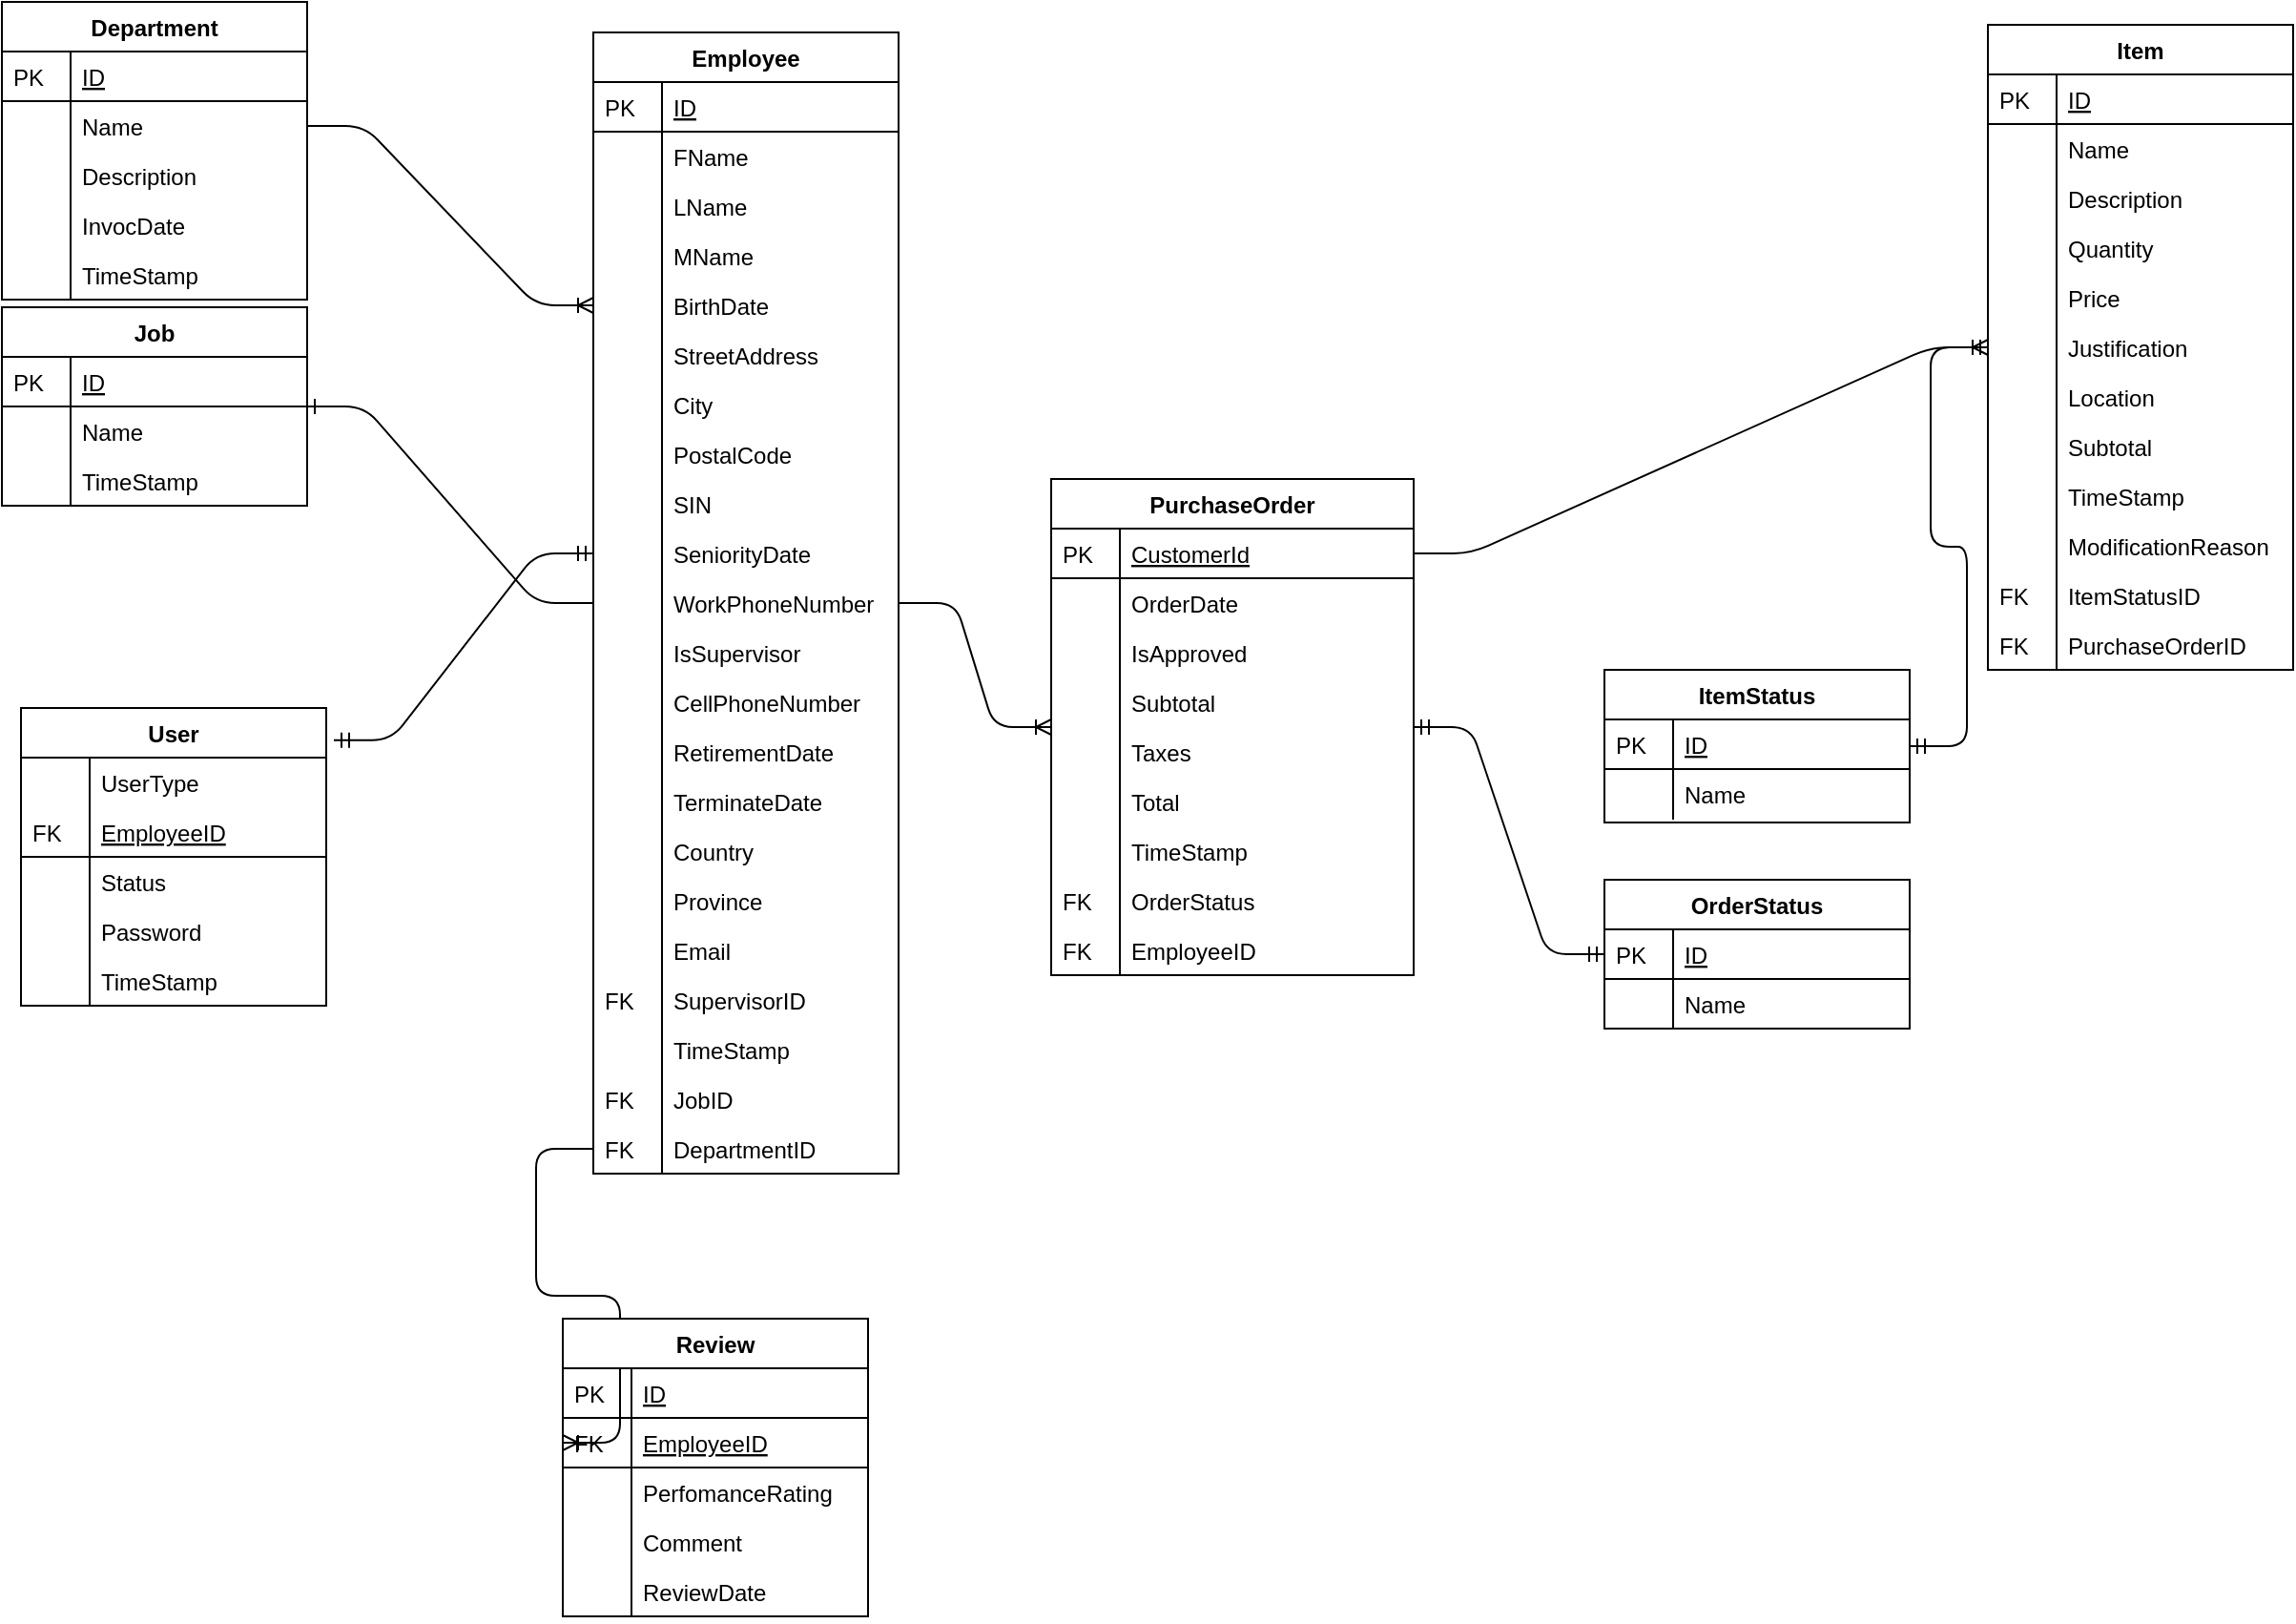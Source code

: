 <mxfile version="13.0.4" type="device"><diagram id="C5RBs43oDa-KdzZeNtuy" name="Page-1"><mxGraphModel dx="1449" dy="710" grid="1" gridSize="10" guides="1" tooltips="1" connect="1" arrows="1" fold="1" page="1" pageScale="1" pageWidth="827" pageHeight="1169" math="0" shadow="0"><root><mxCell id="WIyWlLk6GJQsqaUBKTNV-0"/><mxCell id="WIyWlLk6GJQsqaUBKTNV-1" parent="WIyWlLk6GJQsqaUBKTNV-0"/><mxCell id="Gl-trujTlCYPWBUD3qD5-70" value="ItemStatus" style="swimlane;fontStyle=1;childLayout=stackLayout;horizontal=1;startSize=26;horizontalStack=0;resizeParent=1;resizeLast=0;collapsible=1;marginBottom=0;rounded=0;shadow=0;strokeWidth=1;" parent="WIyWlLk6GJQsqaUBKTNV-1" vertex="1"><mxGeometry x="880" y="350" width="160" height="80" as="geometry"><mxRectangle x="20" y="80" width="160" height="26" as="alternateBounds"/></mxGeometry></mxCell><mxCell id="Gl-trujTlCYPWBUD3qD5-71" value="ID" style="shape=partialRectangle;top=0;left=0;right=0;bottom=1;align=left;verticalAlign=top;fillColor=none;spacingLeft=40;spacingRight=4;overflow=hidden;rotatable=0;points=[[0,0.5],[1,0.5]];portConstraint=eastwest;dropTarget=0;rounded=0;shadow=0;strokeWidth=1;fontStyle=4" parent="Gl-trujTlCYPWBUD3qD5-70" vertex="1"><mxGeometry y="26" width="160" height="26" as="geometry"/></mxCell><mxCell id="Gl-trujTlCYPWBUD3qD5-72" value="PK" style="shape=partialRectangle;top=0;left=0;bottom=0;fillColor=none;align=left;verticalAlign=top;spacingLeft=4;spacingRight=4;overflow=hidden;rotatable=0;points=[];portConstraint=eastwest;part=1;" parent="Gl-trujTlCYPWBUD3qD5-71" vertex="1" connectable="0"><mxGeometry width="36" height="26" as="geometry"/></mxCell><mxCell id="Gl-trujTlCYPWBUD3qD5-73" value="Name" style="shape=partialRectangle;top=0;left=0;right=0;bottom=0;align=left;verticalAlign=top;fillColor=none;spacingLeft=40;spacingRight=4;overflow=hidden;rotatable=0;points=[[0,0.5],[1,0.5]];portConstraint=eastwest;dropTarget=0;rounded=0;shadow=0;strokeWidth=1;" parent="Gl-trujTlCYPWBUD3qD5-70" vertex="1"><mxGeometry y="52" width="160" height="26" as="geometry"/></mxCell><mxCell id="Gl-trujTlCYPWBUD3qD5-74" value="" style="shape=partialRectangle;top=0;left=0;bottom=0;fillColor=none;align=left;verticalAlign=top;spacingLeft=4;spacingRight=4;overflow=hidden;rotatable=0;points=[];portConstraint=eastwest;part=1;" parent="Gl-trujTlCYPWBUD3qD5-73" vertex="1" connectable="0"><mxGeometry width="36" height="26" as="geometry"/></mxCell><mxCell id="Gl-trujTlCYPWBUD3qD5-75" value="OrderStatus" style="swimlane;fontStyle=1;childLayout=stackLayout;horizontal=1;startSize=26;horizontalStack=0;resizeParent=1;resizeLast=0;collapsible=1;marginBottom=0;rounded=0;shadow=0;strokeWidth=1;" parent="WIyWlLk6GJQsqaUBKTNV-1" vertex="1"><mxGeometry x="880" y="460" width="160" height="78" as="geometry"><mxRectangle x="20" y="80" width="160" height="26" as="alternateBounds"/></mxGeometry></mxCell><mxCell id="Gl-trujTlCYPWBUD3qD5-76" value="ID" style="shape=partialRectangle;top=0;left=0;right=0;bottom=1;align=left;verticalAlign=top;fillColor=none;spacingLeft=40;spacingRight=4;overflow=hidden;rotatable=0;points=[[0,0.5],[1,0.5]];portConstraint=eastwest;dropTarget=0;rounded=0;shadow=0;strokeWidth=1;fontStyle=4" parent="Gl-trujTlCYPWBUD3qD5-75" vertex="1"><mxGeometry y="26" width="160" height="26" as="geometry"/></mxCell><mxCell id="Gl-trujTlCYPWBUD3qD5-77" value="PK" style="shape=partialRectangle;top=0;left=0;bottom=0;fillColor=none;align=left;verticalAlign=top;spacingLeft=4;spacingRight=4;overflow=hidden;rotatable=0;points=[];portConstraint=eastwest;part=1;" parent="Gl-trujTlCYPWBUD3qD5-76" vertex="1" connectable="0"><mxGeometry width="36" height="26" as="geometry"/></mxCell><mxCell id="Gl-trujTlCYPWBUD3qD5-78" value="Name" style="shape=partialRectangle;top=0;left=0;right=0;bottom=0;align=left;verticalAlign=top;fillColor=none;spacingLeft=40;spacingRight=4;overflow=hidden;rotatable=0;points=[[0,0.5],[1,0.5]];portConstraint=eastwest;dropTarget=0;rounded=0;shadow=0;strokeWidth=1;" parent="Gl-trujTlCYPWBUD3qD5-75" vertex="1"><mxGeometry y="52" width="160" height="26" as="geometry"/></mxCell><mxCell id="Gl-trujTlCYPWBUD3qD5-79" value="" style="shape=partialRectangle;top=0;left=0;bottom=0;fillColor=none;align=left;verticalAlign=top;spacingLeft=4;spacingRight=4;overflow=hidden;rotatable=0;points=[];portConstraint=eastwest;part=1;" parent="Gl-trujTlCYPWBUD3qD5-78" vertex="1" connectable="0"><mxGeometry width="36" height="26" as="geometry"/></mxCell><mxCell id="Gl-trujTlCYPWBUD3qD5-93" value="" style="edgeStyle=entityRelationEdgeStyle;fontSize=12;html=1;endArrow=ERone;endFill=1;" parent="WIyWlLk6GJQsqaUBKTNV-1" source="zkfFHV4jXpPFQw0GAbJ--51" target="Gl-trujTlCYPWBUD3qD5-0" edge="1"><mxGeometry width="100" height="100" relative="1" as="geometry"><mxPoint x="170" y="290" as="sourcePoint"/><mxPoint x="270" y="190" as="targetPoint"/></mxGeometry></mxCell><mxCell id="Gl-trujTlCYPWBUD3qD5-94" value="" style="edgeStyle=entityRelationEdgeStyle;fontSize=12;html=1;endArrow=ERoneToMany;entryX=0;entryY=0.5;entryDx=0;entryDy=0;" parent="WIyWlLk6GJQsqaUBKTNV-1" source="Gl-trujTlCYPWBUD3qD5-8" target="Gl-trujTlCYPWBUD3qD5-25" edge="1"><mxGeometry width="100" height="100" relative="1" as="geometry"><mxPoint x="200" y="177" as="sourcePoint"/><mxPoint x="341.421" y="77" as="targetPoint"/></mxGeometry></mxCell><mxCell id="Gl-trujTlCYPWBUD3qD5-95" value="" style="edgeStyle=entityRelationEdgeStyle;fontSize=12;html=1;endArrow=ERmandOne;startArrow=ERmandOne;" parent="WIyWlLk6GJQsqaUBKTNV-1" source="Gl-trujTlCYPWBUD3qD5-10" target="Gl-trujTlCYPWBUD3qD5-75" edge="1"><mxGeometry width="100" height="100" relative="1" as="geometry"><mxPoint x="680" y="370" as="sourcePoint"/><mxPoint x="780" y="270" as="targetPoint"/></mxGeometry></mxCell><mxCell id="Gl-trujTlCYPWBUD3qD5-96" value="" style="edgeStyle=entityRelationEdgeStyle;fontSize=12;html=1;endArrow=ERmandOne;startArrow=ERmandOne;" parent="WIyWlLk6GJQsqaUBKTNV-1" source="Gl-trujTlCYPWBUD3qD5-15" target="Gl-trujTlCYPWBUD3qD5-70" edge="1"><mxGeometry width="100" height="100" relative="1" as="geometry"><mxPoint x="740" y="180" as="sourcePoint"/><mxPoint x="840" y="274" as="targetPoint"/></mxGeometry></mxCell><mxCell id="Gl-trujTlCYPWBUD3qD5-97" value="" style="edgeStyle=entityRelationEdgeStyle;fontSize=12;html=1;endArrow=ERoneToMany;exitX=1;exitY=0.5;exitDx=0;exitDy=0;" parent="WIyWlLk6GJQsqaUBKTNV-1" source="Gl-trujTlCYPWBUD3qD5-11" target="Gl-trujTlCYPWBUD3qD5-15" edge="1"><mxGeometry width="100" height="100" relative="1" as="geometry"><mxPoint x="680" y="370" as="sourcePoint"/><mxPoint x="780" y="270" as="targetPoint"/></mxGeometry></mxCell><mxCell id="Gl-trujTlCYPWBUD3qD5-10" value="PurchaseOrder" style="swimlane;fontStyle=1;childLayout=stackLayout;horizontal=1;startSize=26;horizontalStack=0;resizeParent=1;resizeLast=0;collapsible=1;marginBottom=0;rounded=0;shadow=0;strokeWidth=1;" parent="WIyWlLk6GJQsqaUBKTNV-1" vertex="1"><mxGeometry x="590" y="250" width="190" height="260" as="geometry"><mxRectangle x="20" y="80" width="160" height="26" as="alternateBounds"/></mxGeometry></mxCell><mxCell id="Gl-trujTlCYPWBUD3qD5-11" value="CustomerId" style="shape=partialRectangle;top=0;left=0;right=0;bottom=1;align=left;verticalAlign=top;fillColor=none;spacingLeft=40;spacingRight=4;overflow=hidden;rotatable=0;points=[[0,0.5],[1,0.5]];portConstraint=eastwest;dropTarget=0;rounded=0;shadow=0;strokeWidth=1;fontStyle=4" parent="Gl-trujTlCYPWBUD3qD5-10" vertex="1"><mxGeometry y="26" width="190" height="26" as="geometry"/></mxCell><mxCell id="Gl-trujTlCYPWBUD3qD5-12" value="PK" style="shape=partialRectangle;top=0;left=0;bottom=0;fillColor=none;align=left;verticalAlign=top;spacingLeft=4;spacingRight=4;overflow=hidden;rotatable=0;points=[];portConstraint=eastwest;part=1;" parent="Gl-trujTlCYPWBUD3qD5-11" vertex="1" connectable="0"><mxGeometry width="36" height="26" as="geometry"/></mxCell><mxCell id="Gl-trujTlCYPWBUD3qD5-13" value="OrderDate" style="shape=partialRectangle;top=0;left=0;right=0;bottom=0;align=left;verticalAlign=top;fillColor=none;spacingLeft=40;spacingRight=4;overflow=hidden;rotatable=0;points=[[0,0.5],[1,0.5]];portConstraint=eastwest;dropTarget=0;rounded=0;shadow=0;strokeWidth=1;" parent="Gl-trujTlCYPWBUD3qD5-10" vertex="1"><mxGeometry y="52" width="190" height="26" as="geometry"/></mxCell><mxCell id="Gl-trujTlCYPWBUD3qD5-14" value="" style="shape=partialRectangle;top=0;left=0;bottom=0;fillColor=none;align=left;verticalAlign=top;spacingLeft=4;spacingRight=4;overflow=hidden;rotatable=0;points=[];portConstraint=eastwest;part=1;" parent="Gl-trujTlCYPWBUD3qD5-13" vertex="1" connectable="0"><mxGeometry width="36" height="26" as="geometry"/></mxCell><mxCell id="Gl-trujTlCYPWBUD3qD5-80" value="IsApproved" style="shape=partialRectangle;top=0;left=0;right=0;bottom=0;align=left;verticalAlign=top;fillColor=none;spacingLeft=40;spacingRight=4;overflow=hidden;rotatable=0;points=[[0,0.5],[1,0.5]];portConstraint=eastwest;dropTarget=0;rounded=0;shadow=0;strokeWidth=1;" parent="Gl-trujTlCYPWBUD3qD5-10" vertex="1"><mxGeometry y="78" width="190" height="26" as="geometry"/></mxCell><mxCell id="Gl-trujTlCYPWBUD3qD5-81" value="" style="shape=partialRectangle;top=0;left=0;bottom=0;fillColor=none;align=left;verticalAlign=top;spacingLeft=4;spacingRight=4;overflow=hidden;rotatable=0;points=[];portConstraint=eastwest;part=1;" parent="Gl-trujTlCYPWBUD3qD5-80" vertex="1" connectable="0"><mxGeometry width="36" height="26" as="geometry"/></mxCell><mxCell id="Gl-trujTlCYPWBUD3qD5-84" value="Subtotal" style="shape=partialRectangle;top=0;left=0;right=0;bottom=0;align=left;verticalAlign=top;fillColor=none;spacingLeft=40;spacingRight=4;overflow=hidden;rotatable=0;points=[[0,0.5],[1,0.5]];portConstraint=eastwest;dropTarget=0;rounded=0;shadow=0;strokeWidth=1;" parent="Gl-trujTlCYPWBUD3qD5-10" vertex="1"><mxGeometry y="104" width="190" height="26" as="geometry"/></mxCell><mxCell id="Gl-trujTlCYPWBUD3qD5-85" value="" style="shape=partialRectangle;top=0;left=0;bottom=0;fillColor=none;align=left;verticalAlign=top;spacingLeft=4;spacingRight=4;overflow=hidden;rotatable=0;points=[];portConstraint=eastwest;part=1;" parent="Gl-trujTlCYPWBUD3qD5-84" vertex="1" connectable="0"><mxGeometry width="36" height="26" as="geometry"/></mxCell><mxCell id="Gl-trujTlCYPWBUD3qD5-86" value="Taxes" style="shape=partialRectangle;top=0;left=0;right=0;bottom=0;align=left;verticalAlign=top;fillColor=none;spacingLeft=40;spacingRight=4;overflow=hidden;rotatable=0;points=[[0,0.5],[1,0.5]];portConstraint=eastwest;dropTarget=0;rounded=0;shadow=0;strokeWidth=1;" parent="Gl-trujTlCYPWBUD3qD5-10" vertex="1"><mxGeometry y="130" width="190" height="26" as="geometry"/></mxCell><mxCell id="Gl-trujTlCYPWBUD3qD5-87" value="" style="shape=partialRectangle;top=0;left=0;bottom=0;fillColor=none;align=left;verticalAlign=top;spacingLeft=4;spacingRight=4;overflow=hidden;rotatable=0;points=[];portConstraint=eastwest;part=1;" parent="Gl-trujTlCYPWBUD3qD5-86" vertex="1" connectable="0"><mxGeometry width="36" height="26" as="geometry"/></mxCell><mxCell id="Gl-trujTlCYPWBUD3qD5-88" value="Total" style="shape=partialRectangle;top=0;left=0;right=0;bottom=0;align=left;verticalAlign=top;fillColor=none;spacingLeft=40;spacingRight=4;overflow=hidden;rotatable=0;points=[[0,0.5],[1,0.5]];portConstraint=eastwest;dropTarget=0;rounded=0;shadow=0;strokeWidth=1;" parent="Gl-trujTlCYPWBUD3qD5-10" vertex="1"><mxGeometry y="156" width="190" height="26" as="geometry"/></mxCell><mxCell id="Gl-trujTlCYPWBUD3qD5-89" value="" style="shape=partialRectangle;top=0;left=0;bottom=0;fillColor=none;align=left;verticalAlign=top;spacingLeft=4;spacingRight=4;overflow=hidden;rotatable=0;points=[];portConstraint=eastwest;part=1;" parent="Gl-trujTlCYPWBUD3qD5-88" vertex="1" connectable="0"><mxGeometry width="36" height="26" as="geometry"/></mxCell><mxCell id="E5X8WwoaXB253tPV0UPE-10" value="TimeStamp" style="shape=partialRectangle;top=0;left=0;right=0;bottom=0;align=left;verticalAlign=top;fillColor=none;spacingLeft=40;spacingRight=4;overflow=hidden;rotatable=0;points=[[0,0.5],[1,0.5]];portConstraint=eastwest;dropTarget=0;rounded=0;shadow=0;strokeWidth=1;" parent="Gl-trujTlCYPWBUD3qD5-10" vertex="1"><mxGeometry y="182" width="190" height="26" as="geometry"/></mxCell><mxCell id="E5X8WwoaXB253tPV0UPE-11" value="" style="shape=partialRectangle;top=0;left=0;bottom=0;fillColor=none;align=left;verticalAlign=top;spacingLeft=4;spacingRight=4;overflow=hidden;rotatable=0;points=[];portConstraint=eastwest;part=1;" parent="E5X8WwoaXB253tPV0UPE-10" vertex="1" connectable="0"><mxGeometry width="36" height="26" as="geometry"/></mxCell><mxCell id="Gl-trujTlCYPWBUD3qD5-82" value="OrderStatus" style="shape=partialRectangle;top=0;left=0;right=0;bottom=0;align=left;verticalAlign=top;fillColor=none;spacingLeft=40;spacingRight=4;overflow=hidden;rotatable=0;points=[[0,0.5],[1,0.5]];portConstraint=eastwest;dropTarget=0;rounded=0;shadow=0;strokeWidth=1;" parent="Gl-trujTlCYPWBUD3qD5-10" vertex="1"><mxGeometry y="208" width="190" height="26" as="geometry"/></mxCell><mxCell id="Gl-trujTlCYPWBUD3qD5-83" value="FK" style="shape=partialRectangle;top=0;left=0;bottom=0;fillColor=none;align=left;verticalAlign=top;spacingLeft=4;spacingRight=4;overflow=hidden;rotatable=0;points=[];portConstraint=eastwest;part=1;" parent="Gl-trujTlCYPWBUD3qD5-82" vertex="1" connectable="0"><mxGeometry width="36" height="26" as="geometry"/></mxCell><mxCell id="E5X8WwoaXB253tPV0UPE-19" value="EmployeeID" style="shape=partialRectangle;top=0;left=0;right=0;bottom=0;align=left;verticalAlign=top;fillColor=none;spacingLeft=40;spacingRight=4;overflow=hidden;rotatable=0;points=[[0,0.5],[1,0.5]];portConstraint=eastwest;dropTarget=0;rounded=0;shadow=0;strokeWidth=1;" parent="Gl-trujTlCYPWBUD3qD5-10" vertex="1"><mxGeometry y="234" width="190" height="26" as="geometry"/></mxCell><mxCell id="E5X8WwoaXB253tPV0UPE-20" value="FK" style="shape=partialRectangle;top=0;left=0;bottom=0;fillColor=none;align=left;verticalAlign=top;spacingLeft=4;spacingRight=4;overflow=hidden;rotatable=0;points=[];portConstraint=eastwest;part=1;" parent="E5X8WwoaXB253tPV0UPE-19" vertex="1" connectable="0"><mxGeometry width="36" height="26" as="geometry"/></mxCell><mxCell id="Gl-trujTlCYPWBUD3qD5-100" value="User" style="swimlane;fontStyle=1;childLayout=stackLayout;horizontal=1;startSize=26;horizontalStack=0;resizeParent=1;resizeLast=0;collapsible=1;marginBottom=0;rounded=0;shadow=0;strokeWidth=1;" parent="WIyWlLk6GJQsqaUBKTNV-1" vertex="1"><mxGeometry x="50" y="370" width="160" height="156" as="geometry"><mxRectangle x="20" y="80" width="160" height="26" as="alternateBounds"/></mxGeometry></mxCell><mxCell id="Gl-trujTlCYPWBUD3qD5-103" value="UserType" style="shape=partialRectangle;top=0;left=0;right=0;bottom=0;align=left;verticalAlign=top;fillColor=none;spacingLeft=40;spacingRight=4;overflow=hidden;rotatable=0;points=[[0,0.5],[1,0.5]];portConstraint=eastwest;dropTarget=0;rounded=0;shadow=0;strokeWidth=1;" parent="Gl-trujTlCYPWBUD3qD5-100" vertex="1"><mxGeometry y="26" width="160" height="26" as="geometry"/></mxCell><mxCell id="Gl-trujTlCYPWBUD3qD5-104" value="" style="shape=partialRectangle;top=0;left=0;bottom=0;fillColor=none;align=left;verticalAlign=top;spacingLeft=4;spacingRight=4;overflow=hidden;rotatable=0;points=[];portConstraint=eastwest;part=1;" parent="Gl-trujTlCYPWBUD3qD5-103" vertex="1" connectable="0"><mxGeometry width="36" height="26" as="geometry"/></mxCell><mxCell id="Gl-trujTlCYPWBUD3qD5-101" value="EmployeeID" style="shape=partialRectangle;top=0;left=0;right=0;bottom=1;align=left;verticalAlign=top;fillColor=none;spacingLeft=40;spacingRight=4;overflow=hidden;rotatable=0;points=[[0,0.5],[1,0.5]];portConstraint=eastwest;dropTarget=0;rounded=0;shadow=0;strokeWidth=1;fontStyle=4" parent="Gl-trujTlCYPWBUD3qD5-100" vertex="1"><mxGeometry y="52" width="160" height="26" as="geometry"/></mxCell><mxCell id="Gl-trujTlCYPWBUD3qD5-102" value="FK" style="shape=partialRectangle;top=0;left=0;bottom=0;fillColor=none;align=left;verticalAlign=top;spacingLeft=4;spacingRight=4;overflow=hidden;rotatable=0;points=[];portConstraint=eastwest;part=1;" parent="Gl-trujTlCYPWBUD3qD5-101" vertex="1" connectable="0"><mxGeometry width="36" height="26" as="geometry"/></mxCell><mxCell id="Gl-trujTlCYPWBUD3qD5-105" value="Status" style="shape=partialRectangle;top=0;left=0;right=0;bottom=0;align=left;verticalAlign=top;fillColor=none;spacingLeft=40;spacingRight=4;overflow=hidden;rotatable=0;points=[[0,0.5],[1,0.5]];portConstraint=eastwest;dropTarget=0;rounded=0;shadow=0;strokeWidth=1;" parent="Gl-trujTlCYPWBUD3qD5-100" vertex="1"><mxGeometry y="78" width="160" height="26" as="geometry"/></mxCell><mxCell id="Gl-trujTlCYPWBUD3qD5-106" value="" style="shape=partialRectangle;top=0;left=0;bottom=0;fillColor=none;align=left;verticalAlign=top;spacingLeft=4;spacingRight=4;overflow=hidden;rotatable=0;points=[];portConstraint=eastwest;part=1;" parent="Gl-trujTlCYPWBUD3qD5-105" vertex="1" connectable="0"><mxGeometry width="36" height="26" as="geometry"/></mxCell><mxCell id="Gl-trujTlCYPWBUD3qD5-107" value="Password" style="shape=partialRectangle;top=0;left=0;right=0;bottom=0;align=left;verticalAlign=top;fillColor=none;spacingLeft=40;spacingRight=4;overflow=hidden;rotatable=0;points=[[0,0.5],[1,0.5]];portConstraint=eastwest;dropTarget=0;rounded=0;shadow=0;strokeWidth=1;" parent="Gl-trujTlCYPWBUD3qD5-100" vertex="1"><mxGeometry y="104" width="160" height="26" as="geometry"/></mxCell><mxCell id="Gl-trujTlCYPWBUD3qD5-108" value="" style="shape=partialRectangle;top=0;left=0;bottom=0;fillColor=none;align=left;verticalAlign=top;spacingLeft=4;spacingRight=4;overflow=hidden;rotatable=0;points=[];portConstraint=eastwest;part=1;" parent="Gl-trujTlCYPWBUD3qD5-107" vertex="1" connectable="0"><mxGeometry width="36" height="26" as="geometry"/></mxCell><mxCell id="E5X8WwoaXB253tPV0UPE-4" value="TimeStamp" style="shape=partialRectangle;top=0;left=0;right=0;bottom=0;align=left;verticalAlign=top;fillColor=none;spacingLeft=40;spacingRight=4;overflow=hidden;rotatable=0;points=[[0,0.5],[1,0.5]];portConstraint=eastwest;dropTarget=0;rounded=0;shadow=0;strokeWidth=1;" parent="Gl-trujTlCYPWBUD3qD5-100" vertex="1"><mxGeometry y="130" width="160" height="26" as="geometry"/></mxCell><mxCell id="E5X8WwoaXB253tPV0UPE-5" value="" style="shape=partialRectangle;top=0;left=0;bottom=0;fillColor=none;align=left;verticalAlign=top;spacingLeft=4;spacingRight=4;overflow=hidden;rotatable=0;points=[];portConstraint=eastwest;part=1;" parent="E5X8WwoaXB253tPV0UPE-4" vertex="1" connectable="0"><mxGeometry width="36" height="26" as="geometry"/></mxCell><mxCell id="Gl-trujTlCYPWBUD3qD5-119" value="" style="edgeStyle=entityRelationEdgeStyle;fontSize=12;html=1;endArrow=ERmandOne;startArrow=ERmandOne;exitX=1.025;exitY=0.108;exitDx=0;exitDy=0;entryX=0;entryY=0.5;entryDx=0;entryDy=0;exitPerimeter=0;" parent="WIyWlLk6GJQsqaUBKTNV-1" source="Gl-trujTlCYPWBUD3qD5-100" target="Gl-trujTlCYPWBUD3qD5-35" edge="1"><mxGeometry width="100" height="100" relative="1" as="geometry"><mxPoint x="410" y="370" as="sourcePoint"/><mxPoint x="510" y="270" as="targetPoint"/></mxGeometry></mxCell><mxCell id="Gl-trujTlCYPWBUD3qD5-5" value="Department" style="swimlane;fontStyle=1;childLayout=stackLayout;horizontal=1;startSize=26;horizontalStack=0;resizeParent=1;resizeLast=0;collapsible=1;marginBottom=0;rounded=0;shadow=0;strokeWidth=1;" parent="WIyWlLk6GJQsqaUBKTNV-1" vertex="1"><mxGeometry x="40" width="160" height="156" as="geometry"><mxRectangle x="20" y="80" width="160" height="26" as="alternateBounds"/></mxGeometry></mxCell><mxCell id="Gl-trujTlCYPWBUD3qD5-6" value="ID" style="shape=partialRectangle;top=0;left=0;right=0;bottom=1;align=left;verticalAlign=top;fillColor=none;spacingLeft=40;spacingRight=4;overflow=hidden;rotatable=0;points=[[0,0.5],[1,0.5]];portConstraint=eastwest;dropTarget=0;rounded=0;shadow=0;strokeWidth=1;fontStyle=4" parent="Gl-trujTlCYPWBUD3qD5-5" vertex="1"><mxGeometry y="26" width="160" height="26" as="geometry"/></mxCell><mxCell id="Gl-trujTlCYPWBUD3qD5-7" value="PK" style="shape=partialRectangle;top=0;left=0;bottom=0;fillColor=none;align=left;verticalAlign=top;spacingLeft=4;spacingRight=4;overflow=hidden;rotatable=0;points=[];portConstraint=eastwest;part=1;" parent="Gl-trujTlCYPWBUD3qD5-6" vertex="1" connectable="0"><mxGeometry width="36" height="26" as="geometry"/></mxCell><mxCell id="Gl-trujTlCYPWBUD3qD5-8" value="Name" style="shape=partialRectangle;top=0;left=0;right=0;bottom=0;align=left;verticalAlign=top;fillColor=none;spacingLeft=40;spacingRight=4;overflow=hidden;rotatable=0;points=[[0,0.5],[1,0.5]];portConstraint=eastwest;dropTarget=0;rounded=0;shadow=0;strokeWidth=1;" parent="Gl-trujTlCYPWBUD3qD5-5" vertex="1"><mxGeometry y="52" width="160" height="26" as="geometry"/></mxCell><mxCell id="Gl-trujTlCYPWBUD3qD5-9" value="" style="shape=partialRectangle;top=0;left=0;bottom=0;fillColor=none;align=left;verticalAlign=top;spacingLeft=4;spacingRight=4;overflow=hidden;rotatable=0;points=[];portConstraint=eastwest;part=1;" parent="Gl-trujTlCYPWBUD3qD5-8" vertex="1" connectable="0"><mxGeometry width="36" height="26" as="geometry"/></mxCell><mxCell id="Gl-trujTlCYPWBUD3qD5-47" value="Description" style="shape=partialRectangle;top=0;left=0;right=0;bottom=0;align=left;verticalAlign=top;fillColor=none;spacingLeft=40;spacingRight=4;overflow=hidden;rotatable=0;points=[[0,0.5],[1,0.5]];portConstraint=eastwest;dropTarget=0;rounded=0;shadow=0;strokeWidth=1;" parent="Gl-trujTlCYPWBUD3qD5-5" vertex="1"><mxGeometry y="78" width="160" height="26" as="geometry"/></mxCell><mxCell id="Gl-trujTlCYPWBUD3qD5-48" value="" style="shape=partialRectangle;top=0;left=0;bottom=0;fillColor=none;align=left;verticalAlign=top;spacingLeft=4;spacingRight=4;overflow=hidden;rotatable=0;points=[];portConstraint=eastwest;part=1;" parent="Gl-trujTlCYPWBUD3qD5-47" vertex="1" connectable="0"><mxGeometry width="36" height="26" as="geometry"/></mxCell><mxCell id="Gl-trujTlCYPWBUD3qD5-49" value="InvocDate" style="shape=partialRectangle;top=0;left=0;right=0;bottom=0;align=left;verticalAlign=top;fillColor=none;spacingLeft=40;spacingRight=4;overflow=hidden;rotatable=0;points=[[0,0.5],[1,0.5]];portConstraint=eastwest;dropTarget=0;rounded=0;shadow=0;strokeWidth=1;" parent="Gl-trujTlCYPWBUD3qD5-5" vertex="1"><mxGeometry y="104" width="160" height="26" as="geometry"/></mxCell><mxCell id="Gl-trujTlCYPWBUD3qD5-50" value="" style="shape=partialRectangle;top=0;left=0;bottom=0;fillColor=none;align=left;verticalAlign=top;spacingLeft=4;spacingRight=4;overflow=hidden;rotatable=0;points=[];portConstraint=eastwest;part=1;" parent="Gl-trujTlCYPWBUD3qD5-49" vertex="1" connectable="0"><mxGeometry width="36" height="26" as="geometry"/></mxCell><mxCell id="E5X8WwoaXB253tPV0UPE-0" value="TimeStamp" style="shape=partialRectangle;top=0;left=0;right=0;bottom=0;align=left;verticalAlign=top;fillColor=none;spacingLeft=40;spacingRight=4;overflow=hidden;rotatable=0;points=[[0,0.5],[1,0.5]];portConstraint=eastwest;dropTarget=0;rounded=0;shadow=0;strokeWidth=1;" parent="Gl-trujTlCYPWBUD3qD5-5" vertex="1"><mxGeometry y="130" width="160" height="26" as="geometry"/></mxCell><mxCell id="E5X8WwoaXB253tPV0UPE-1" value="" style="shape=partialRectangle;top=0;left=0;bottom=0;fillColor=none;align=left;verticalAlign=top;spacingLeft=4;spacingRight=4;overflow=hidden;rotatable=0;points=[];portConstraint=eastwest;part=1;" parent="E5X8WwoaXB253tPV0UPE-0" vertex="1" connectable="0"><mxGeometry width="36" height="26" as="geometry"/></mxCell><mxCell id="Gl-trujTlCYPWBUD3qD5-0" value="Job" style="swimlane;fontStyle=1;childLayout=stackLayout;horizontal=1;startSize=26;horizontalStack=0;resizeParent=1;resizeLast=0;collapsible=1;marginBottom=0;rounded=0;shadow=0;strokeWidth=1;" parent="WIyWlLk6GJQsqaUBKTNV-1" vertex="1"><mxGeometry x="40" y="160" width="160" height="104" as="geometry"><mxRectangle x="20" y="80" width="160" height="26" as="alternateBounds"/></mxGeometry></mxCell><mxCell id="Gl-trujTlCYPWBUD3qD5-1" value="ID" style="shape=partialRectangle;top=0;left=0;right=0;bottom=1;align=left;verticalAlign=top;fillColor=none;spacingLeft=40;spacingRight=4;overflow=hidden;rotatable=0;points=[[0,0.5],[1,0.5]];portConstraint=eastwest;dropTarget=0;rounded=0;shadow=0;strokeWidth=1;fontStyle=4" parent="Gl-trujTlCYPWBUD3qD5-0" vertex="1"><mxGeometry y="26" width="160" height="26" as="geometry"/></mxCell><mxCell id="Gl-trujTlCYPWBUD3qD5-2" value="PK" style="shape=partialRectangle;top=0;left=0;bottom=0;fillColor=none;align=left;verticalAlign=top;spacingLeft=4;spacingRight=4;overflow=hidden;rotatable=0;points=[];portConstraint=eastwest;part=1;" parent="Gl-trujTlCYPWBUD3qD5-1" vertex="1" connectable="0"><mxGeometry width="36" height="26" as="geometry"/></mxCell><mxCell id="Gl-trujTlCYPWBUD3qD5-3" value="Name" style="shape=partialRectangle;top=0;left=0;right=0;bottom=0;align=left;verticalAlign=top;fillColor=none;spacingLeft=40;spacingRight=4;overflow=hidden;rotatable=0;points=[[0,0.5],[1,0.5]];portConstraint=eastwest;dropTarget=0;rounded=0;shadow=0;strokeWidth=1;" parent="Gl-trujTlCYPWBUD3qD5-0" vertex="1"><mxGeometry y="52" width="160" height="26" as="geometry"/></mxCell><mxCell id="Gl-trujTlCYPWBUD3qD5-4" value="" style="shape=partialRectangle;top=0;left=0;bottom=0;fillColor=none;align=left;verticalAlign=top;spacingLeft=4;spacingRight=4;overflow=hidden;rotatable=0;points=[];portConstraint=eastwest;part=1;" parent="Gl-trujTlCYPWBUD3qD5-3" vertex="1" connectable="0"><mxGeometry width="36" height="26" as="geometry"/></mxCell><mxCell id="E5X8WwoaXB253tPV0UPE-2" value="TimeStamp" style="shape=partialRectangle;top=0;left=0;right=0;bottom=0;align=left;verticalAlign=top;fillColor=none;spacingLeft=40;spacingRight=4;overflow=hidden;rotatable=0;points=[[0,0.5],[1,0.5]];portConstraint=eastwest;dropTarget=0;rounded=0;shadow=0;strokeWidth=1;" parent="Gl-trujTlCYPWBUD3qD5-0" vertex="1"><mxGeometry y="78" width="160" height="26" as="geometry"/></mxCell><mxCell id="E5X8WwoaXB253tPV0UPE-3" value="" style="shape=partialRectangle;top=0;left=0;bottom=0;fillColor=none;align=left;verticalAlign=top;spacingLeft=4;spacingRight=4;overflow=hidden;rotatable=0;points=[];portConstraint=eastwest;part=1;" parent="E5X8WwoaXB253tPV0UPE-2" vertex="1" connectable="0"><mxGeometry width="36" height="26" as="geometry"/></mxCell><mxCell id="E5X8WwoaXB253tPV0UPE-18" value="" style="edgeStyle=entityRelationEdgeStyle;fontSize=12;html=1;endArrow=ERoneToMany;" parent="WIyWlLk6GJQsqaUBKTNV-1" source="zkfFHV4jXpPFQw0GAbJ--51" target="Gl-trujTlCYPWBUD3qD5-10" edge="1"><mxGeometry width="100" height="100" relative="1" as="geometry"><mxPoint x="460" y="450" as="sourcePoint"/><mxPoint x="560" y="350" as="targetPoint"/></mxGeometry></mxCell><mxCell id="HPoZcV2EZ8pIJ9AZ-mpT-17" value="" style="edgeStyle=entityRelationEdgeStyle;fontSize=12;html=1;endArrow=ERoneToMany;entryX=0;entryY=0.5;entryDx=0;entryDy=0;" parent="WIyWlLk6GJQsqaUBKTNV-1" source="Gl-trujTlCYPWBUD3qD5-45" target="HPoZcV2EZ8pIJ9AZ-mpT-15" edge="1"><mxGeometry width="100" height="100" relative="1" as="geometry"><mxPoint x="240" y="490" as="sourcePoint"/><mxPoint x="320" y="573" as="targetPoint"/></mxGeometry></mxCell><mxCell id="zkfFHV4jXpPFQw0GAbJ--51" value="Employee" style="swimlane;fontStyle=1;childLayout=stackLayout;horizontal=1;startSize=26;horizontalStack=0;resizeParent=1;resizeLast=0;collapsible=1;marginBottom=0;rounded=0;shadow=0;strokeWidth=1;" parent="WIyWlLk6GJQsqaUBKTNV-1" vertex="1"><mxGeometry x="350" y="16" width="160" height="598" as="geometry"><mxRectangle x="20" y="80" width="160" height="26" as="alternateBounds"/></mxGeometry></mxCell><mxCell id="zkfFHV4jXpPFQw0GAbJ--52" value="ID" style="shape=partialRectangle;top=0;left=0;right=0;bottom=1;align=left;verticalAlign=top;fillColor=none;spacingLeft=40;spacingRight=4;overflow=hidden;rotatable=0;points=[[0,0.5],[1,0.5]];portConstraint=eastwest;dropTarget=0;rounded=0;shadow=0;strokeWidth=1;fontStyle=4" parent="zkfFHV4jXpPFQw0GAbJ--51" vertex="1"><mxGeometry y="26" width="160" height="26" as="geometry"/></mxCell><mxCell id="zkfFHV4jXpPFQw0GAbJ--53" value="PK" style="shape=partialRectangle;top=0;left=0;bottom=0;fillColor=none;align=left;verticalAlign=top;spacingLeft=4;spacingRight=4;overflow=hidden;rotatable=0;points=[];portConstraint=eastwest;part=1;" parent="zkfFHV4jXpPFQw0GAbJ--52" vertex="1" connectable="0"><mxGeometry width="36" height="26" as="geometry"/></mxCell><mxCell id="zkfFHV4jXpPFQw0GAbJ--54" value="FName" style="shape=partialRectangle;top=0;left=0;right=0;bottom=0;align=left;verticalAlign=top;fillColor=none;spacingLeft=40;spacingRight=4;overflow=hidden;rotatable=0;points=[[0,0.5],[1,0.5]];portConstraint=eastwest;dropTarget=0;rounded=0;shadow=0;strokeWidth=1;" parent="zkfFHV4jXpPFQw0GAbJ--51" vertex="1"><mxGeometry y="52" width="160" height="26" as="geometry"/></mxCell><mxCell id="zkfFHV4jXpPFQw0GAbJ--55" value="" style="shape=partialRectangle;top=0;left=0;bottom=0;fillColor=none;align=left;verticalAlign=top;spacingLeft=4;spacingRight=4;overflow=hidden;rotatable=0;points=[];portConstraint=eastwest;part=1;" parent="zkfFHV4jXpPFQw0GAbJ--54" vertex="1" connectable="0"><mxGeometry width="36" height="26" as="geometry"/></mxCell><mxCell id="Gl-trujTlCYPWBUD3qD5-21" value="LName" style="shape=partialRectangle;top=0;left=0;right=0;bottom=0;align=left;verticalAlign=top;fillColor=none;spacingLeft=40;spacingRight=4;overflow=hidden;rotatable=0;points=[[0,0.5],[1,0.5]];portConstraint=eastwest;dropTarget=0;rounded=0;shadow=0;strokeWidth=1;" parent="zkfFHV4jXpPFQw0GAbJ--51" vertex="1"><mxGeometry y="78" width="160" height="26" as="geometry"/></mxCell><mxCell id="Gl-trujTlCYPWBUD3qD5-22" value="" style="shape=partialRectangle;top=0;left=0;bottom=0;fillColor=none;align=left;verticalAlign=top;spacingLeft=4;spacingRight=4;overflow=hidden;rotatable=0;points=[];portConstraint=eastwest;part=1;" parent="Gl-trujTlCYPWBUD3qD5-21" vertex="1" connectable="0"><mxGeometry width="36" height="26" as="geometry"/></mxCell><mxCell id="Gl-trujTlCYPWBUD3qD5-23" value="MName" style="shape=partialRectangle;top=0;left=0;right=0;bottom=0;align=left;verticalAlign=top;fillColor=none;spacingLeft=40;spacingRight=4;overflow=hidden;rotatable=0;points=[[0,0.5],[1,0.5]];portConstraint=eastwest;dropTarget=0;rounded=0;shadow=0;strokeWidth=1;" parent="zkfFHV4jXpPFQw0GAbJ--51" vertex="1"><mxGeometry y="104" width="160" height="26" as="geometry"/></mxCell><mxCell id="Gl-trujTlCYPWBUD3qD5-24" value="" style="shape=partialRectangle;top=0;left=0;bottom=0;fillColor=none;align=left;verticalAlign=top;spacingLeft=4;spacingRight=4;overflow=hidden;rotatable=0;points=[];portConstraint=eastwest;part=1;" parent="Gl-trujTlCYPWBUD3qD5-23" vertex="1" connectable="0"><mxGeometry width="36" height="26" as="geometry"/></mxCell><mxCell id="Gl-trujTlCYPWBUD3qD5-25" value="BirthDate" style="shape=partialRectangle;top=0;left=0;right=0;bottom=0;align=left;verticalAlign=top;fillColor=none;spacingLeft=40;spacingRight=4;overflow=hidden;rotatable=0;points=[[0,0.5],[1,0.5]];portConstraint=eastwest;dropTarget=0;rounded=0;shadow=0;strokeWidth=1;" parent="zkfFHV4jXpPFQw0GAbJ--51" vertex="1"><mxGeometry y="130" width="160" height="26" as="geometry"/></mxCell><mxCell id="Gl-trujTlCYPWBUD3qD5-26" value="" style="shape=partialRectangle;top=0;left=0;bottom=0;fillColor=none;align=left;verticalAlign=top;spacingLeft=4;spacingRight=4;overflow=hidden;rotatable=0;points=[];portConstraint=eastwest;part=1;" parent="Gl-trujTlCYPWBUD3qD5-25" vertex="1" connectable="0"><mxGeometry width="36" height="26" as="geometry"/></mxCell><mxCell id="Gl-trujTlCYPWBUD3qD5-27" value="StreetAddress" style="shape=partialRectangle;top=0;left=0;right=0;bottom=0;align=left;verticalAlign=top;fillColor=none;spacingLeft=40;spacingRight=4;overflow=hidden;rotatable=0;points=[[0,0.5],[1,0.5]];portConstraint=eastwest;dropTarget=0;rounded=0;shadow=0;strokeWidth=1;" parent="zkfFHV4jXpPFQw0GAbJ--51" vertex="1"><mxGeometry y="156" width="160" height="26" as="geometry"/></mxCell><mxCell id="Gl-trujTlCYPWBUD3qD5-28" value="" style="shape=partialRectangle;top=0;left=0;bottom=0;fillColor=none;align=left;verticalAlign=top;spacingLeft=4;spacingRight=4;overflow=hidden;rotatable=0;points=[];portConstraint=eastwest;part=1;" parent="Gl-trujTlCYPWBUD3qD5-27" vertex="1" connectable="0"><mxGeometry width="36" height="26" as="geometry"/></mxCell><mxCell id="Gl-trujTlCYPWBUD3qD5-29" value="City" style="shape=partialRectangle;top=0;left=0;right=0;bottom=0;align=left;verticalAlign=top;fillColor=none;spacingLeft=40;spacingRight=4;overflow=hidden;rotatable=0;points=[[0,0.5],[1,0.5]];portConstraint=eastwest;dropTarget=0;rounded=0;shadow=0;strokeWidth=1;" parent="zkfFHV4jXpPFQw0GAbJ--51" vertex="1"><mxGeometry y="182" width="160" height="26" as="geometry"/></mxCell><mxCell id="Gl-trujTlCYPWBUD3qD5-30" value="" style="shape=partialRectangle;top=0;left=0;bottom=0;fillColor=none;align=left;verticalAlign=top;spacingLeft=4;spacingRight=4;overflow=hidden;rotatable=0;points=[];portConstraint=eastwest;part=1;" parent="Gl-trujTlCYPWBUD3qD5-29" vertex="1" connectable="0"><mxGeometry width="36" height="26" as="geometry"/></mxCell><mxCell id="Gl-trujTlCYPWBUD3qD5-31" value="PostalCode" style="shape=partialRectangle;top=0;left=0;right=0;bottom=0;align=left;verticalAlign=top;fillColor=none;spacingLeft=40;spacingRight=4;overflow=hidden;rotatable=0;points=[[0,0.5],[1,0.5]];portConstraint=eastwest;dropTarget=0;rounded=0;shadow=0;strokeWidth=1;" parent="zkfFHV4jXpPFQw0GAbJ--51" vertex="1"><mxGeometry y="208" width="160" height="26" as="geometry"/></mxCell><mxCell id="Gl-trujTlCYPWBUD3qD5-32" value="" style="shape=partialRectangle;top=0;left=0;bottom=0;fillColor=none;align=left;verticalAlign=top;spacingLeft=4;spacingRight=4;overflow=hidden;rotatable=0;points=[];portConstraint=eastwest;part=1;" parent="Gl-trujTlCYPWBUD3qD5-31" vertex="1" connectable="0"><mxGeometry width="36" height="26" as="geometry"/></mxCell><mxCell id="Gl-trujTlCYPWBUD3qD5-33" value="SIN" style="shape=partialRectangle;top=0;left=0;right=0;bottom=0;align=left;verticalAlign=top;fillColor=none;spacingLeft=40;spacingRight=4;overflow=hidden;rotatable=0;points=[[0,0.5],[1,0.5]];portConstraint=eastwest;dropTarget=0;rounded=0;shadow=0;strokeWidth=1;" parent="zkfFHV4jXpPFQw0GAbJ--51" vertex="1"><mxGeometry y="234" width="160" height="26" as="geometry"/></mxCell><mxCell id="Gl-trujTlCYPWBUD3qD5-34" value="" style="shape=partialRectangle;top=0;left=0;bottom=0;fillColor=none;align=left;verticalAlign=top;spacingLeft=4;spacingRight=4;overflow=hidden;rotatable=0;points=[];portConstraint=eastwest;part=1;" parent="Gl-trujTlCYPWBUD3qD5-33" vertex="1" connectable="0"><mxGeometry width="36" height="26" as="geometry"/></mxCell><mxCell id="Gl-trujTlCYPWBUD3qD5-35" value="SeniorityDate" style="shape=partialRectangle;top=0;left=0;right=0;bottom=0;align=left;verticalAlign=top;fillColor=none;spacingLeft=40;spacingRight=4;overflow=hidden;rotatable=0;points=[[0,0.5],[1,0.5]];portConstraint=eastwest;dropTarget=0;rounded=0;shadow=0;strokeWidth=1;" parent="zkfFHV4jXpPFQw0GAbJ--51" vertex="1"><mxGeometry y="260" width="160" height="26" as="geometry"/></mxCell><mxCell id="Gl-trujTlCYPWBUD3qD5-36" value="" style="shape=partialRectangle;top=0;left=0;bottom=0;fillColor=none;align=left;verticalAlign=top;spacingLeft=4;spacingRight=4;overflow=hidden;rotatable=0;points=[];portConstraint=eastwest;part=1;" parent="Gl-trujTlCYPWBUD3qD5-35" vertex="1" connectable="0"><mxGeometry width="36" height="26" as="geometry"/></mxCell><mxCell id="Gl-trujTlCYPWBUD3qD5-37" value="WorkPhoneNumber" style="shape=partialRectangle;top=0;left=0;right=0;bottom=0;align=left;verticalAlign=top;fillColor=none;spacingLeft=40;spacingRight=4;overflow=hidden;rotatable=0;points=[[0,0.5],[1,0.5]];portConstraint=eastwest;dropTarget=0;rounded=0;shadow=0;strokeWidth=1;" parent="zkfFHV4jXpPFQw0GAbJ--51" vertex="1"><mxGeometry y="286" width="160" height="26" as="geometry"/></mxCell><mxCell id="Gl-trujTlCYPWBUD3qD5-38" value="" style="shape=partialRectangle;top=0;left=0;bottom=0;fillColor=none;align=left;verticalAlign=top;spacingLeft=4;spacingRight=4;overflow=hidden;rotatable=0;points=[];portConstraint=eastwest;part=1;" parent="Gl-trujTlCYPWBUD3qD5-37" vertex="1" connectable="0"><mxGeometry width="36" height="26" as="geometry"/></mxCell><mxCell id="HPoZcV2EZ8pIJ9AZ-mpT-2" value="IsSupervisor" style="shape=partialRectangle;top=0;left=0;right=0;bottom=0;align=left;verticalAlign=top;fillColor=none;spacingLeft=40;spacingRight=4;overflow=hidden;rotatable=0;points=[[0,0.5],[1,0.5]];portConstraint=eastwest;dropTarget=0;rounded=0;shadow=0;strokeWidth=1;" parent="zkfFHV4jXpPFQw0GAbJ--51" vertex="1"><mxGeometry y="312" width="160" height="26" as="geometry"/></mxCell><mxCell id="HPoZcV2EZ8pIJ9AZ-mpT-3" value="" style="shape=partialRectangle;top=0;left=0;bottom=0;fillColor=none;align=left;verticalAlign=top;spacingLeft=4;spacingRight=4;overflow=hidden;rotatable=0;points=[];portConstraint=eastwest;part=1;" parent="HPoZcV2EZ8pIJ9AZ-mpT-2" vertex="1" connectable="0"><mxGeometry width="36" height="26" as="geometry"/></mxCell><mxCell id="Gl-trujTlCYPWBUD3qD5-39" value="CellPhoneNumber" style="shape=partialRectangle;top=0;left=0;right=0;bottom=0;align=left;verticalAlign=top;fillColor=none;spacingLeft=40;spacingRight=4;overflow=hidden;rotatable=0;points=[[0,0.5],[1,0.5]];portConstraint=eastwest;dropTarget=0;rounded=0;shadow=0;strokeWidth=1;" parent="zkfFHV4jXpPFQw0GAbJ--51" vertex="1"><mxGeometry y="338" width="160" height="26" as="geometry"/></mxCell><mxCell id="Gl-trujTlCYPWBUD3qD5-40" value="" style="shape=partialRectangle;top=0;left=0;bottom=0;fillColor=none;align=left;verticalAlign=top;spacingLeft=4;spacingRight=4;overflow=hidden;rotatable=0;points=[];portConstraint=eastwest;part=1;" parent="Gl-trujTlCYPWBUD3qD5-39" vertex="1" connectable="0"><mxGeometry width="36" height="26" as="geometry"/></mxCell><mxCell id="HPoZcV2EZ8pIJ9AZ-mpT-18" value="RetirementDate&#10;" style="shape=partialRectangle;top=0;left=0;right=0;bottom=0;align=left;verticalAlign=top;fillColor=none;spacingLeft=40;spacingRight=4;overflow=hidden;rotatable=0;points=[[0,0.5],[1,0.5]];portConstraint=eastwest;dropTarget=0;rounded=0;shadow=0;strokeWidth=1;" parent="zkfFHV4jXpPFQw0GAbJ--51" vertex="1"><mxGeometry y="364" width="160" height="26" as="geometry"/></mxCell><mxCell id="HPoZcV2EZ8pIJ9AZ-mpT-19" value="" style="shape=partialRectangle;top=0;left=0;bottom=0;fillColor=none;align=left;verticalAlign=top;spacingLeft=4;spacingRight=4;overflow=hidden;rotatable=0;points=[];portConstraint=eastwest;part=1;" parent="HPoZcV2EZ8pIJ9AZ-mpT-18" vertex="1" connectable="0"><mxGeometry width="36" height="26" as="geometry"/></mxCell><mxCell id="HPoZcV2EZ8pIJ9AZ-mpT-20" value="TerminateDate&#10;" style="shape=partialRectangle;top=0;left=0;right=0;bottom=0;align=left;verticalAlign=top;fillColor=none;spacingLeft=40;spacingRight=4;overflow=hidden;rotatable=0;points=[[0,0.5],[1,0.5]];portConstraint=eastwest;dropTarget=0;rounded=0;shadow=0;strokeWidth=1;" parent="zkfFHV4jXpPFQw0GAbJ--51" vertex="1"><mxGeometry y="390" width="160" height="26" as="geometry"/></mxCell><mxCell id="HPoZcV2EZ8pIJ9AZ-mpT-21" value="" style="shape=partialRectangle;top=0;left=0;bottom=0;fillColor=none;align=left;verticalAlign=top;spacingLeft=4;spacingRight=4;overflow=hidden;rotatable=0;points=[];portConstraint=eastwest;part=1;" parent="HPoZcV2EZ8pIJ9AZ-mpT-20" vertex="1" connectable="0"><mxGeometry width="36" height="26" as="geometry"/></mxCell><mxCell id="HPoZcV2EZ8pIJ9AZ-mpT-22" value="Country" style="shape=partialRectangle;top=0;left=0;right=0;bottom=0;align=left;verticalAlign=top;fillColor=none;spacingLeft=40;spacingRight=4;overflow=hidden;rotatable=0;points=[[0,0.5],[1,0.5]];portConstraint=eastwest;dropTarget=0;rounded=0;shadow=0;strokeWidth=1;" parent="zkfFHV4jXpPFQw0GAbJ--51" vertex="1"><mxGeometry y="416" width="160" height="26" as="geometry"/></mxCell><mxCell id="HPoZcV2EZ8pIJ9AZ-mpT-23" value="" style="shape=partialRectangle;top=0;left=0;bottom=0;fillColor=none;align=left;verticalAlign=top;spacingLeft=4;spacingRight=4;overflow=hidden;rotatable=0;points=[];portConstraint=eastwest;part=1;" parent="HPoZcV2EZ8pIJ9AZ-mpT-22" vertex="1" connectable="0"><mxGeometry width="36" height="26" as="geometry"/></mxCell><mxCell id="HPoZcV2EZ8pIJ9AZ-mpT-24" value="Province" style="shape=partialRectangle;top=0;left=0;right=0;bottom=0;align=left;verticalAlign=top;fillColor=none;spacingLeft=40;spacingRight=4;overflow=hidden;rotatable=0;points=[[0,0.5],[1,0.5]];portConstraint=eastwest;dropTarget=0;rounded=0;shadow=0;strokeWidth=1;" parent="zkfFHV4jXpPFQw0GAbJ--51" vertex="1"><mxGeometry y="442" width="160" height="26" as="geometry"/></mxCell><mxCell id="HPoZcV2EZ8pIJ9AZ-mpT-25" value="" style="shape=partialRectangle;top=0;left=0;bottom=0;fillColor=none;align=left;verticalAlign=top;spacingLeft=4;spacingRight=4;overflow=hidden;rotatable=0;points=[];portConstraint=eastwest;part=1;" parent="HPoZcV2EZ8pIJ9AZ-mpT-24" vertex="1" connectable="0"><mxGeometry width="36" height="26" as="geometry"/></mxCell><mxCell id="Gl-trujTlCYPWBUD3qD5-43" value="Email" style="shape=partialRectangle;top=0;left=0;right=0;bottom=0;align=left;verticalAlign=top;fillColor=none;spacingLeft=40;spacingRight=4;overflow=hidden;rotatable=0;points=[[0,0.5],[1,0.5]];portConstraint=eastwest;dropTarget=0;rounded=0;shadow=0;strokeWidth=1;" parent="zkfFHV4jXpPFQw0GAbJ--51" vertex="1"><mxGeometry y="468" width="160" height="26" as="geometry"/></mxCell><mxCell id="Gl-trujTlCYPWBUD3qD5-44" value="" style="shape=partialRectangle;top=0;left=0;bottom=0;fillColor=none;align=left;verticalAlign=top;spacingLeft=4;spacingRight=4;overflow=hidden;rotatable=0;points=[];portConstraint=eastwest;part=1;" parent="Gl-trujTlCYPWBUD3qD5-43" vertex="1" connectable="0"><mxGeometry width="36" height="26" as="geometry"/></mxCell><mxCell id="HPoZcV2EZ8pIJ9AZ-mpT-0" value="SupervisorID" style="shape=partialRectangle;top=0;left=0;right=0;bottom=0;align=left;verticalAlign=top;fillColor=none;spacingLeft=40;spacingRight=4;overflow=hidden;rotatable=0;points=[[0,0.5],[1,0.5]];portConstraint=eastwest;dropTarget=0;rounded=0;shadow=0;strokeWidth=1;" parent="zkfFHV4jXpPFQw0GAbJ--51" vertex="1"><mxGeometry y="494" width="160" height="26" as="geometry"/></mxCell><mxCell id="HPoZcV2EZ8pIJ9AZ-mpT-1" value="FK" style="shape=partialRectangle;top=0;left=0;bottom=0;fillColor=none;align=left;verticalAlign=top;spacingLeft=4;spacingRight=4;overflow=hidden;rotatable=0;points=[];portConstraint=eastwest;part=1;" parent="HPoZcV2EZ8pIJ9AZ-mpT-0" vertex="1" connectable="0"><mxGeometry width="36" height="26" as="geometry"/></mxCell><mxCell id="E5X8WwoaXB253tPV0UPE-8" value="TimeStamp" style="shape=partialRectangle;top=0;left=0;right=0;bottom=0;align=left;verticalAlign=top;fillColor=none;spacingLeft=40;spacingRight=4;overflow=hidden;rotatable=0;points=[[0,0.5],[1,0.5]];portConstraint=eastwest;dropTarget=0;rounded=0;shadow=0;strokeWidth=1;" parent="zkfFHV4jXpPFQw0GAbJ--51" vertex="1"><mxGeometry y="520" width="160" height="26" as="geometry"/></mxCell><mxCell id="E5X8WwoaXB253tPV0UPE-9" value="" style="shape=partialRectangle;top=0;left=0;bottom=0;fillColor=none;align=left;verticalAlign=top;spacingLeft=4;spacingRight=4;overflow=hidden;rotatable=0;points=[];portConstraint=eastwest;part=1;" parent="E5X8WwoaXB253tPV0UPE-8" vertex="1" connectable="0"><mxGeometry width="36" height="26" as="geometry"/></mxCell><mxCell id="Gl-trujTlCYPWBUD3qD5-41" value="JobID" style="shape=partialRectangle;top=0;left=0;right=0;bottom=0;align=left;verticalAlign=top;fillColor=none;spacingLeft=40;spacingRight=4;overflow=hidden;rotatable=0;points=[[0,0.5],[1,0.5]];portConstraint=eastwest;dropTarget=0;rounded=0;shadow=0;strokeWidth=1;" parent="zkfFHV4jXpPFQw0GAbJ--51" vertex="1"><mxGeometry y="546" width="160" height="26" as="geometry"/></mxCell><mxCell id="Gl-trujTlCYPWBUD3qD5-42" value="FK" style="shape=partialRectangle;top=0;left=0;bottom=0;fillColor=none;align=left;verticalAlign=top;spacingLeft=4;spacingRight=4;overflow=hidden;rotatable=0;points=[];portConstraint=eastwest;part=1;" parent="Gl-trujTlCYPWBUD3qD5-41" vertex="1" connectable="0"><mxGeometry width="36" height="26" as="geometry"/></mxCell><mxCell id="Gl-trujTlCYPWBUD3qD5-45" value="DepartmentID" style="shape=partialRectangle;top=0;left=0;right=0;bottom=0;align=left;verticalAlign=top;fillColor=none;spacingLeft=40;spacingRight=4;overflow=hidden;rotatable=0;points=[[0,0.5],[1,0.5]];portConstraint=eastwest;dropTarget=0;rounded=0;shadow=0;strokeWidth=1;" parent="zkfFHV4jXpPFQw0GAbJ--51" vertex="1"><mxGeometry y="572" width="160" height="26" as="geometry"/></mxCell><mxCell id="Gl-trujTlCYPWBUD3qD5-46" value="FK" style="shape=partialRectangle;top=0;left=0;bottom=0;fillColor=none;align=left;verticalAlign=top;spacingLeft=4;spacingRight=4;overflow=hidden;rotatable=0;points=[];portConstraint=eastwest;part=1;" parent="Gl-trujTlCYPWBUD3qD5-45" vertex="1" connectable="0"><mxGeometry width="36" height="26" as="geometry"/></mxCell><mxCell id="Gl-trujTlCYPWBUD3qD5-15" value="Item" style="swimlane;fontStyle=1;childLayout=stackLayout;horizontal=1;startSize=26;horizontalStack=0;resizeParent=1;resizeLast=0;collapsible=1;marginBottom=0;rounded=0;shadow=0;strokeWidth=1;" parent="WIyWlLk6GJQsqaUBKTNV-1" vertex="1"><mxGeometry x="1081" y="12" width="160" height="338" as="geometry"><mxRectangle x="20" y="80" width="160" height="26" as="alternateBounds"/></mxGeometry></mxCell><mxCell id="Gl-trujTlCYPWBUD3qD5-16" value="ID" style="shape=partialRectangle;top=0;left=0;right=0;bottom=1;align=left;verticalAlign=top;fillColor=none;spacingLeft=40;spacingRight=4;overflow=hidden;rotatable=0;points=[[0,0.5],[1,0.5]];portConstraint=eastwest;dropTarget=0;rounded=0;shadow=0;strokeWidth=1;fontStyle=4" parent="Gl-trujTlCYPWBUD3qD5-15" vertex="1"><mxGeometry y="26" width="160" height="26" as="geometry"/></mxCell><mxCell id="Gl-trujTlCYPWBUD3qD5-17" value="PK" style="shape=partialRectangle;top=0;left=0;bottom=0;fillColor=none;align=left;verticalAlign=top;spacingLeft=4;spacingRight=4;overflow=hidden;rotatable=0;points=[];portConstraint=eastwest;part=1;" parent="Gl-trujTlCYPWBUD3qD5-16" vertex="1" connectable="0"><mxGeometry width="36" height="26" as="geometry"/></mxCell><mxCell id="Gl-trujTlCYPWBUD3qD5-18" value="Name" style="shape=partialRectangle;top=0;left=0;right=0;bottom=0;align=left;verticalAlign=top;fillColor=none;spacingLeft=40;spacingRight=4;overflow=hidden;rotatable=0;points=[[0,0.5],[1,0.5]];portConstraint=eastwest;dropTarget=0;rounded=0;shadow=0;strokeWidth=1;" parent="Gl-trujTlCYPWBUD3qD5-15" vertex="1"><mxGeometry y="52" width="160" height="26" as="geometry"/></mxCell><mxCell id="Gl-trujTlCYPWBUD3qD5-19" value="" style="shape=partialRectangle;top=0;left=0;bottom=0;fillColor=none;align=left;verticalAlign=top;spacingLeft=4;spacingRight=4;overflow=hidden;rotatable=0;points=[];portConstraint=eastwest;part=1;" parent="Gl-trujTlCYPWBUD3qD5-18" vertex="1" connectable="0"><mxGeometry width="36" height="26" as="geometry"/></mxCell><mxCell id="Gl-trujTlCYPWBUD3qD5-56" value="Description" style="shape=partialRectangle;top=0;left=0;right=0;bottom=0;align=left;verticalAlign=top;fillColor=none;spacingLeft=40;spacingRight=4;overflow=hidden;rotatable=0;points=[[0,0.5],[1,0.5]];portConstraint=eastwest;dropTarget=0;rounded=0;shadow=0;strokeWidth=1;" parent="Gl-trujTlCYPWBUD3qD5-15" vertex="1"><mxGeometry y="78" width="160" height="26" as="geometry"/></mxCell><mxCell id="Gl-trujTlCYPWBUD3qD5-57" value="" style="shape=partialRectangle;top=0;left=0;bottom=0;fillColor=none;align=left;verticalAlign=top;spacingLeft=4;spacingRight=4;overflow=hidden;rotatable=0;points=[];portConstraint=eastwest;part=1;" parent="Gl-trujTlCYPWBUD3qD5-56" vertex="1" connectable="0"><mxGeometry width="36" height="26" as="geometry"/></mxCell><mxCell id="Gl-trujTlCYPWBUD3qD5-58" value="Quantity" style="shape=partialRectangle;top=0;left=0;right=0;bottom=0;align=left;verticalAlign=top;fillColor=none;spacingLeft=40;spacingRight=4;overflow=hidden;rotatable=0;points=[[0,0.5],[1,0.5]];portConstraint=eastwest;dropTarget=0;rounded=0;shadow=0;strokeWidth=1;" parent="Gl-trujTlCYPWBUD3qD5-15" vertex="1"><mxGeometry y="104" width="160" height="26" as="geometry"/></mxCell><mxCell id="Gl-trujTlCYPWBUD3qD5-59" value="" style="shape=partialRectangle;top=0;left=0;bottom=0;fillColor=none;align=left;verticalAlign=top;spacingLeft=4;spacingRight=4;overflow=hidden;rotatable=0;points=[];portConstraint=eastwest;part=1;" parent="Gl-trujTlCYPWBUD3qD5-58" vertex="1" connectable="0"><mxGeometry width="36" height="26" as="geometry"/></mxCell><mxCell id="Gl-trujTlCYPWBUD3qD5-60" value="Price" style="shape=partialRectangle;top=0;left=0;right=0;bottom=0;align=left;verticalAlign=top;fillColor=none;spacingLeft=40;spacingRight=4;overflow=hidden;rotatable=0;points=[[0,0.5],[1,0.5]];portConstraint=eastwest;dropTarget=0;rounded=0;shadow=0;strokeWidth=1;" parent="Gl-trujTlCYPWBUD3qD5-15" vertex="1"><mxGeometry y="130" width="160" height="26" as="geometry"/></mxCell><mxCell id="Gl-trujTlCYPWBUD3qD5-61" value="" style="shape=partialRectangle;top=0;left=0;bottom=0;fillColor=none;align=left;verticalAlign=top;spacingLeft=4;spacingRight=4;overflow=hidden;rotatable=0;points=[];portConstraint=eastwest;part=1;" parent="Gl-trujTlCYPWBUD3qD5-60" vertex="1" connectable="0"><mxGeometry width="36" height="26" as="geometry"/></mxCell><mxCell id="Gl-trujTlCYPWBUD3qD5-62" value="Justification" style="shape=partialRectangle;top=0;left=0;right=0;bottom=0;align=left;verticalAlign=top;fillColor=none;spacingLeft=40;spacingRight=4;overflow=hidden;rotatable=0;points=[[0,0.5],[1,0.5]];portConstraint=eastwest;dropTarget=0;rounded=0;shadow=0;strokeWidth=1;" parent="Gl-trujTlCYPWBUD3qD5-15" vertex="1"><mxGeometry y="156" width="160" height="26" as="geometry"/></mxCell><mxCell id="Gl-trujTlCYPWBUD3qD5-63" value="" style="shape=partialRectangle;top=0;left=0;bottom=0;fillColor=none;align=left;verticalAlign=top;spacingLeft=4;spacingRight=4;overflow=hidden;rotatable=0;points=[];portConstraint=eastwest;part=1;" parent="Gl-trujTlCYPWBUD3qD5-62" vertex="1" connectable="0"><mxGeometry width="36" height="26" as="geometry"/></mxCell><mxCell id="Gl-trujTlCYPWBUD3qD5-64" value="Location" style="shape=partialRectangle;top=0;left=0;right=0;bottom=0;align=left;verticalAlign=top;fillColor=none;spacingLeft=40;spacingRight=4;overflow=hidden;rotatable=0;points=[[0,0.5],[1,0.5]];portConstraint=eastwest;dropTarget=0;rounded=0;shadow=0;strokeWidth=1;" parent="Gl-trujTlCYPWBUD3qD5-15" vertex="1"><mxGeometry y="182" width="160" height="26" as="geometry"/></mxCell><mxCell id="Gl-trujTlCYPWBUD3qD5-65" value="" style="shape=partialRectangle;top=0;left=0;bottom=0;fillColor=none;align=left;verticalAlign=top;spacingLeft=4;spacingRight=4;overflow=hidden;rotatable=0;points=[];portConstraint=eastwest;part=1;" parent="Gl-trujTlCYPWBUD3qD5-64" vertex="1" connectable="0"><mxGeometry width="36" height="26" as="geometry"/></mxCell><mxCell id="Gl-trujTlCYPWBUD3qD5-66" value="Subtotal" style="shape=partialRectangle;top=0;left=0;right=0;bottom=0;align=left;verticalAlign=top;fillColor=none;spacingLeft=40;spacingRight=4;overflow=hidden;rotatable=0;points=[[0,0.5],[1,0.5]];portConstraint=eastwest;dropTarget=0;rounded=0;shadow=0;strokeWidth=1;" parent="Gl-trujTlCYPWBUD3qD5-15" vertex="1"><mxGeometry y="208" width="160" height="26" as="geometry"/></mxCell><mxCell id="Gl-trujTlCYPWBUD3qD5-67" value="" style="shape=partialRectangle;top=0;left=0;bottom=0;fillColor=none;align=left;verticalAlign=top;spacingLeft=4;spacingRight=4;overflow=hidden;rotatable=0;points=[];portConstraint=eastwest;part=1;" parent="Gl-trujTlCYPWBUD3qD5-66" vertex="1" connectable="0"><mxGeometry width="36" height="26" as="geometry"/></mxCell><mxCell id="E5X8WwoaXB253tPV0UPE-12" value="TimeStamp" style="shape=partialRectangle;top=0;left=0;right=0;bottom=0;align=left;verticalAlign=top;fillColor=none;spacingLeft=40;spacingRight=4;overflow=hidden;rotatable=0;points=[[0,0.5],[1,0.5]];portConstraint=eastwest;dropTarget=0;rounded=0;shadow=0;strokeWidth=1;" parent="Gl-trujTlCYPWBUD3qD5-15" vertex="1"><mxGeometry y="234" width="160" height="26" as="geometry"/></mxCell><mxCell id="E5X8WwoaXB253tPV0UPE-13" value="" style="shape=partialRectangle;top=0;left=0;bottom=0;fillColor=none;align=left;verticalAlign=top;spacingLeft=4;spacingRight=4;overflow=hidden;rotatable=0;points=[];portConstraint=eastwest;part=1;" parent="E5X8WwoaXB253tPV0UPE-12" vertex="1" connectable="0"><mxGeometry width="36" height="26" as="geometry"/></mxCell><mxCell id="wodupurIh2h3lF8hzKcU-0" value="ModificationReason&#10;" style="shape=partialRectangle;top=0;left=0;right=0;bottom=0;align=left;verticalAlign=top;fillColor=none;spacingLeft=40;spacingRight=4;overflow=hidden;rotatable=0;points=[[0,0.5],[1,0.5]];portConstraint=eastwest;dropTarget=0;rounded=0;shadow=0;strokeWidth=1;" vertex="1" parent="Gl-trujTlCYPWBUD3qD5-15"><mxGeometry y="260" width="160" height="26" as="geometry"/></mxCell><mxCell id="wodupurIh2h3lF8hzKcU-1" value="" style="shape=partialRectangle;top=0;left=0;bottom=0;fillColor=none;align=left;verticalAlign=top;spacingLeft=4;spacingRight=4;overflow=hidden;rotatable=0;points=[];portConstraint=eastwest;part=1;" vertex="1" connectable="0" parent="wodupurIh2h3lF8hzKcU-0"><mxGeometry width="36" height="26" as="geometry"/></mxCell><mxCell id="Gl-trujTlCYPWBUD3qD5-68" value="ItemStatusID" style="shape=partialRectangle;top=0;left=0;right=0;bottom=0;align=left;verticalAlign=top;fillColor=none;spacingLeft=40;spacingRight=4;overflow=hidden;rotatable=0;points=[[0,0.5],[1,0.5]];portConstraint=eastwest;dropTarget=0;rounded=0;shadow=0;strokeWidth=1;" parent="Gl-trujTlCYPWBUD3qD5-15" vertex="1"><mxGeometry y="286" width="160" height="26" as="geometry"/></mxCell><mxCell id="Gl-trujTlCYPWBUD3qD5-69" value="FK" style="shape=partialRectangle;top=0;left=0;bottom=0;fillColor=none;align=left;verticalAlign=top;spacingLeft=4;spacingRight=4;overflow=hidden;rotatable=0;points=[];portConstraint=eastwest;part=1;" parent="Gl-trujTlCYPWBUD3qD5-68" vertex="1" connectable="0"><mxGeometry width="36" height="26" as="geometry"/></mxCell><mxCell id="Gl-trujTlCYPWBUD3qD5-98" value="PurchaseOrderID" style="shape=partialRectangle;top=0;left=0;right=0;bottom=0;align=left;verticalAlign=top;fillColor=none;spacingLeft=40;spacingRight=4;overflow=hidden;rotatable=0;points=[[0,0.5],[1,0.5]];portConstraint=eastwest;dropTarget=0;rounded=0;shadow=0;strokeWidth=1;" parent="Gl-trujTlCYPWBUD3qD5-15" vertex="1"><mxGeometry y="312" width="160" height="26" as="geometry"/></mxCell><mxCell id="Gl-trujTlCYPWBUD3qD5-99" value="FK" style="shape=partialRectangle;top=0;left=0;bottom=0;fillColor=none;align=left;verticalAlign=top;spacingLeft=4;spacingRight=4;overflow=hidden;rotatable=0;points=[];portConstraint=eastwest;part=1;" parent="Gl-trujTlCYPWBUD3qD5-98" vertex="1" connectable="0"><mxGeometry width="36" height="26" as="geometry"/></mxCell><mxCell id="HPoZcV2EZ8pIJ9AZ-mpT-4" value="Review" style="swimlane;fontStyle=1;childLayout=stackLayout;horizontal=1;startSize=26;horizontalStack=0;resizeParent=1;resizeLast=0;collapsible=1;marginBottom=0;rounded=0;shadow=0;strokeWidth=1;" parent="WIyWlLk6GJQsqaUBKTNV-1" vertex="1"><mxGeometry x="334" y="690" width="160" height="156" as="geometry"><mxRectangle x="20" y="80" width="160" height="26" as="alternateBounds"/></mxGeometry></mxCell><mxCell id="HPoZcV2EZ8pIJ9AZ-mpT-7" value="ID" style="shape=partialRectangle;top=0;left=0;right=0;bottom=1;align=left;verticalAlign=top;fillColor=none;spacingLeft=40;spacingRight=4;overflow=hidden;rotatable=0;points=[[0,0.5],[1,0.5]];portConstraint=eastwest;dropTarget=0;rounded=0;shadow=0;strokeWidth=1;fontStyle=4" parent="HPoZcV2EZ8pIJ9AZ-mpT-4" vertex="1"><mxGeometry y="26" width="160" height="26" as="geometry"/></mxCell><mxCell id="HPoZcV2EZ8pIJ9AZ-mpT-8" value="PK" style="shape=partialRectangle;top=0;left=0;bottom=0;fillColor=none;align=left;verticalAlign=top;spacingLeft=4;spacingRight=4;overflow=hidden;rotatable=0;points=[];portConstraint=eastwest;part=1;" parent="HPoZcV2EZ8pIJ9AZ-mpT-7" vertex="1" connectable="0"><mxGeometry width="36" height="26" as="geometry"/></mxCell><mxCell id="HPoZcV2EZ8pIJ9AZ-mpT-15" value="EmployeeID" style="shape=partialRectangle;top=0;left=0;right=0;bottom=1;align=left;verticalAlign=top;fillColor=none;spacingLeft=40;spacingRight=4;overflow=hidden;rotatable=0;points=[[0,0.5],[1,0.5]];portConstraint=eastwest;dropTarget=0;rounded=0;shadow=0;strokeWidth=1;fontStyle=4" parent="HPoZcV2EZ8pIJ9AZ-mpT-4" vertex="1"><mxGeometry y="52" width="160" height="26" as="geometry"/></mxCell><mxCell id="HPoZcV2EZ8pIJ9AZ-mpT-16" value="FK" style="shape=partialRectangle;top=0;left=0;bottom=0;fillColor=none;align=left;verticalAlign=top;spacingLeft=4;spacingRight=4;overflow=hidden;rotatable=0;points=[];portConstraint=eastwest;part=1;" parent="HPoZcV2EZ8pIJ9AZ-mpT-15" vertex="1" connectable="0"><mxGeometry width="36" height="26" as="geometry"/></mxCell><mxCell id="HPoZcV2EZ8pIJ9AZ-mpT-9" value="PerfomanceRating" style="shape=partialRectangle;top=0;left=0;right=0;bottom=0;align=left;verticalAlign=top;fillColor=none;spacingLeft=40;spacingRight=4;overflow=hidden;rotatable=0;points=[[0,0.5],[1,0.5]];portConstraint=eastwest;dropTarget=0;rounded=0;shadow=0;strokeWidth=1;" parent="HPoZcV2EZ8pIJ9AZ-mpT-4" vertex="1"><mxGeometry y="78" width="160" height="26" as="geometry"/></mxCell><mxCell id="HPoZcV2EZ8pIJ9AZ-mpT-10" value="" style="shape=partialRectangle;top=0;left=0;bottom=0;fillColor=none;align=left;verticalAlign=top;spacingLeft=4;spacingRight=4;overflow=hidden;rotatable=0;points=[];portConstraint=eastwest;part=1;" parent="HPoZcV2EZ8pIJ9AZ-mpT-9" vertex="1" connectable="0"><mxGeometry width="36" height="26" as="geometry"/></mxCell><mxCell id="HPoZcV2EZ8pIJ9AZ-mpT-11" value="Comment" style="shape=partialRectangle;top=0;left=0;right=0;bottom=0;align=left;verticalAlign=top;fillColor=none;spacingLeft=40;spacingRight=4;overflow=hidden;rotatable=0;points=[[0,0.5],[1,0.5]];portConstraint=eastwest;dropTarget=0;rounded=0;shadow=0;strokeWidth=1;" parent="HPoZcV2EZ8pIJ9AZ-mpT-4" vertex="1"><mxGeometry y="104" width="160" height="26" as="geometry"/></mxCell><mxCell id="HPoZcV2EZ8pIJ9AZ-mpT-12" value="" style="shape=partialRectangle;top=0;left=0;bottom=0;fillColor=none;align=left;verticalAlign=top;spacingLeft=4;spacingRight=4;overflow=hidden;rotatable=0;points=[];portConstraint=eastwest;part=1;" parent="HPoZcV2EZ8pIJ9AZ-mpT-11" vertex="1" connectable="0"><mxGeometry width="36" height="26" as="geometry"/></mxCell><mxCell id="HPoZcV2EZ8pIJ9AZ-mpT-13" value="ReviewDate" style="shape=partialRectangle;top=0;left=0;right=0;bottom=0;align=left;verticalAlign=top;fillColor=none;spacingLeft=40;spacingRight=4;overflow=hidden;rotatable=0;points=[[0,0.5],[1,0.5]];portConstraint=eastwest;dropTarget=0;rounded=0;shadow=0;strokeWidth=1;" parent="HPoZcV2EZ8pIJ9AZ-mpT-4" vertex="1"><mxGeometry y="130" width="160" height="26" as="geometry"/></mxCell><mxCell id="HPoZcV2EZ8pIJ9AZ-mpT-14" value="" style="shape=partialRectangle;top=0;left=0;bottom=0;fillColor=none;align=left;verticalAlign=top;spacingLeft=4;spacingRight=4;overflow=hidden;rotatable=0;points=[];portConstraint=eastwest;part=1;" parent="HPoZcV2EZ8pIJ9AZ-mpT-13" vertex="1" connectable="0"><mxGeometry width="36" height="26" as="geometry"/></mxCell></root></mxGraphModel></diagram></mxfile>